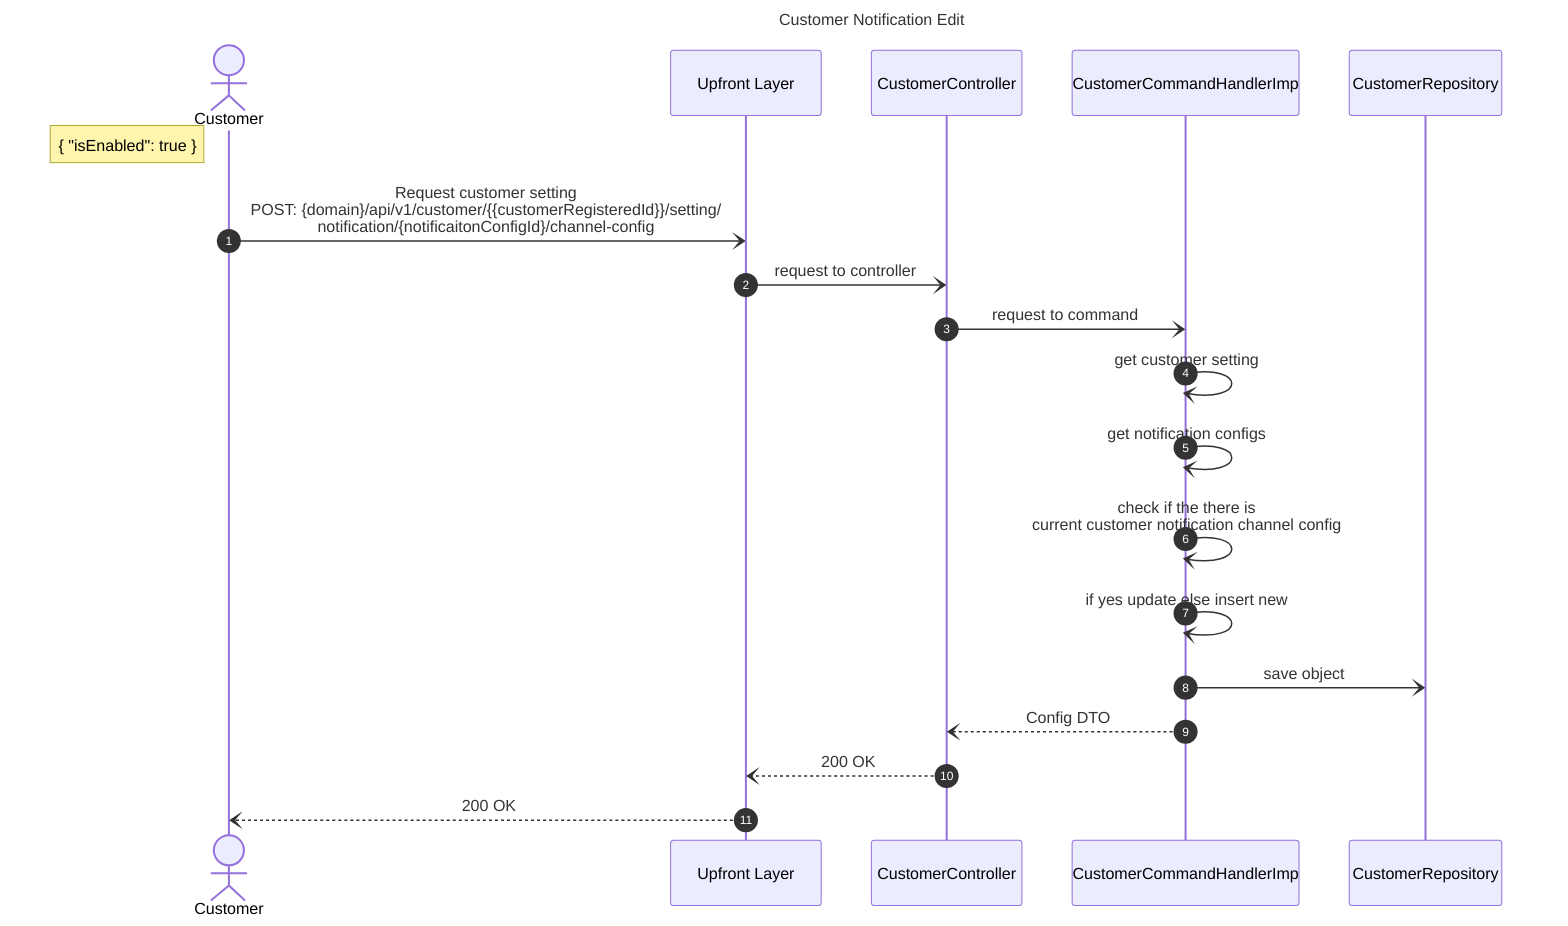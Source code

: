 ---
title: Customer Notification Edit
---
sequenceDiagram

    autonumber

    Note left of c: { "isEnabled": true }
    actor c as Customer
    participant up as Upfront Layer
    participant ccont as CustomerController 
    participant ccmd as CustomerCommandHandlerImp
    participant crepo as CustomerRepository





    c -) up: Request customer setting <br> POST: {domain}/api/v1/customer/{{customerRegisteredId}}/setting/<br>notification/{notificaitonConfigId}/channel-config
    up -) ccont: request to controller
    ccont -) ccmd: request to command
    ccmd -) ccmd: get customer setting
    ccmd -) ccmd: get notification configs
    ccmd -) ccmd: check if the there is <br> current customer notification channel config
    ccmd -) ccmd: if yes update else insert new
    ccmd -) crepo: save object
    ccmd --) ccont: Config DTO
    ccont --) up: 200 OK
    up --) c: 200 OK